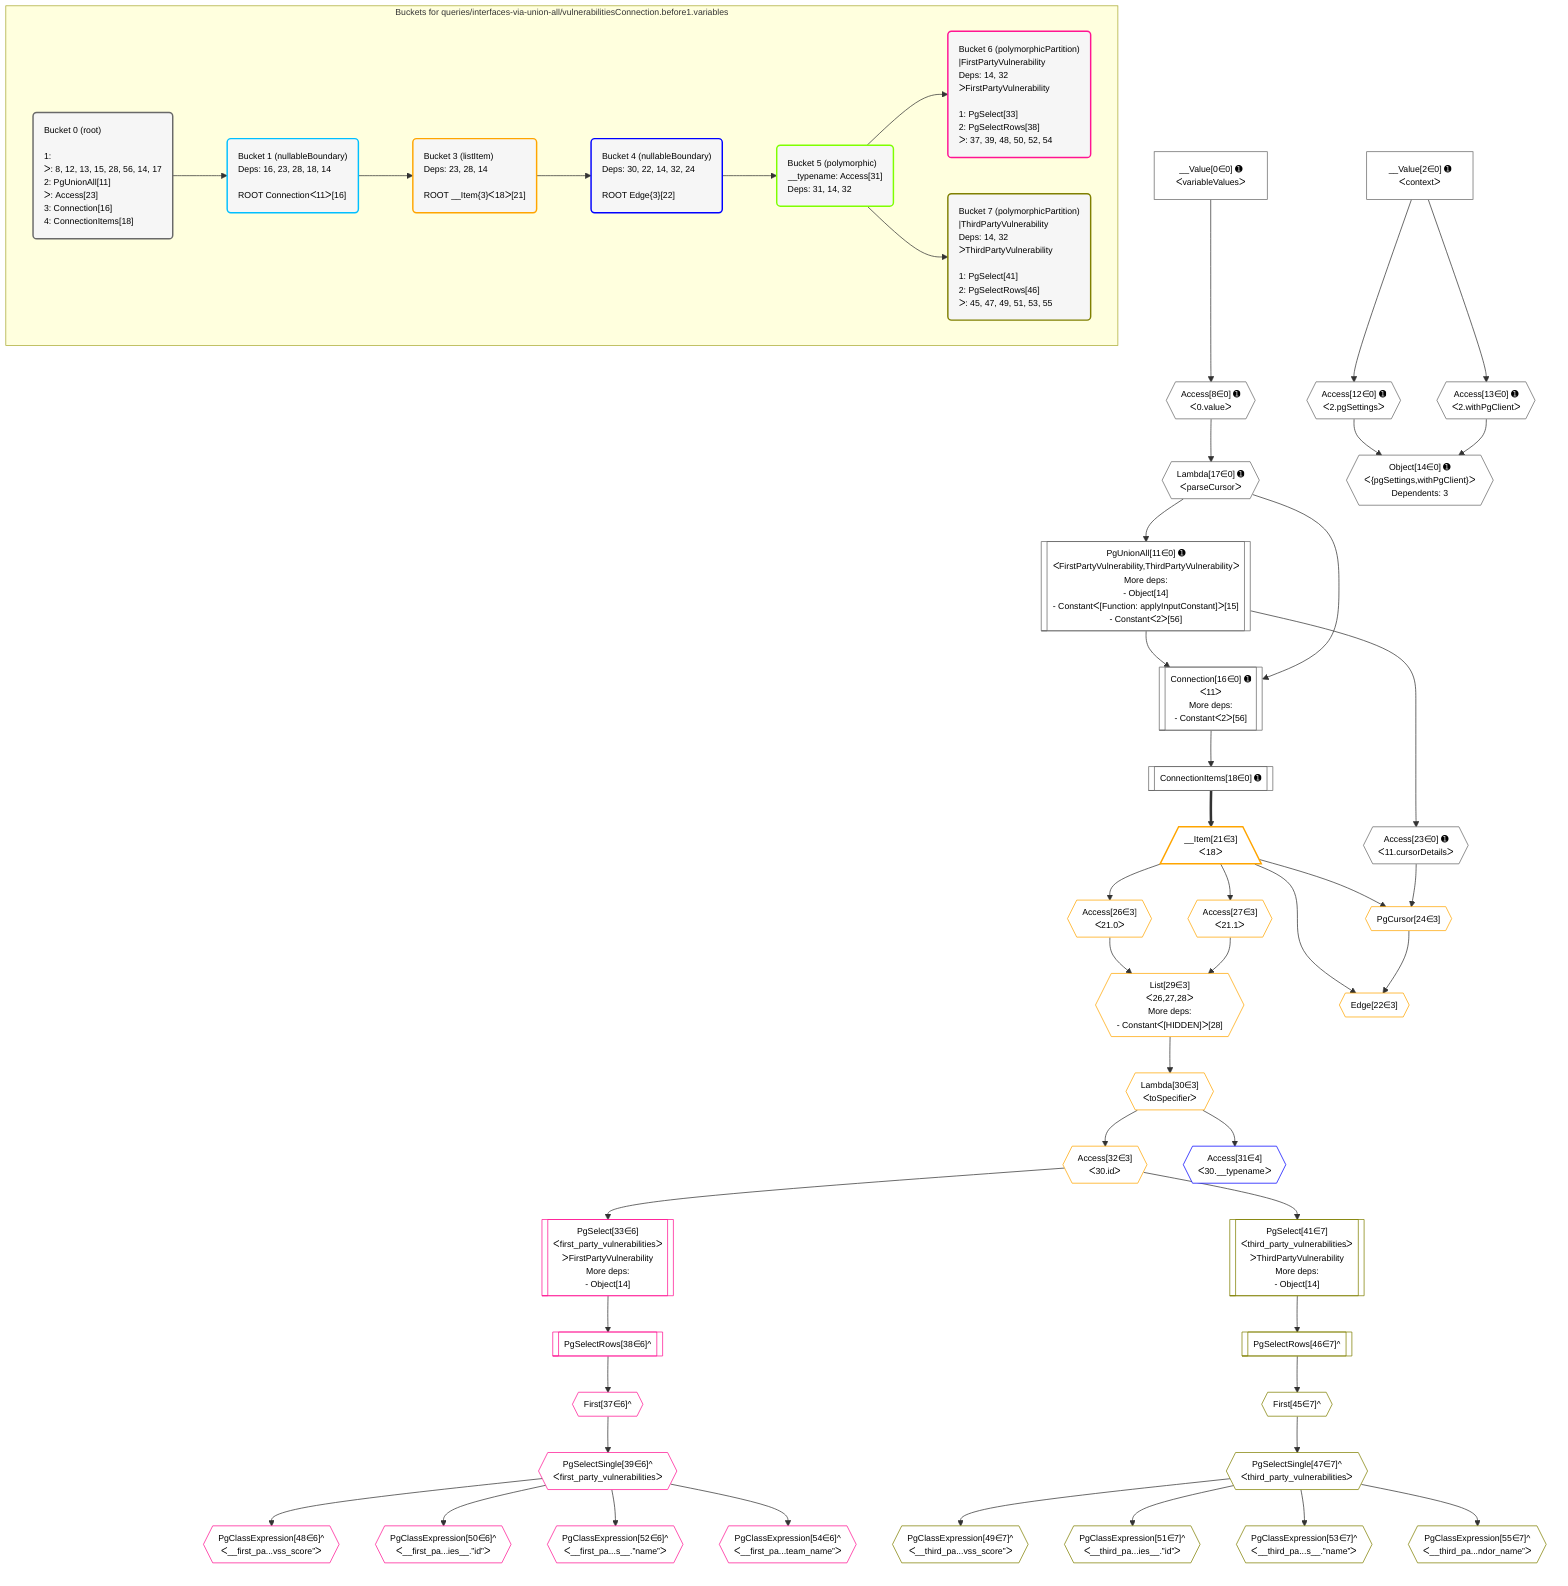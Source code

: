 %%{init: {'themeVariables': { 'fontSize': '12px'}}}%%
graph TD
    classDef path fill:#eee,stroke:#000,color:#000
    classDef plan fill:#fff,stroke-width:1px,color:#000
    classDef itemplan fill:#fff,stroke-width:2px,color:#000
    classDef unbatchedplan fill:#dff,stroke-width:1px,color:#000
    classDef sideeffectplan fill:#fcc,stroke-width:2px,color:#000
    classDef bucket fill:#f6f6f6,color:#000,stroke-width:2px,text-align:left

    subgraph "Buckets for queries/interfaces-via-union-all/vulnerabilitiesConnection.before1.variables"
    Bucket0("Bucket 0 (root)<br /><br />1: <br />ᐳ: 8, 12, 13, 15, 28, 56, 14, 17<br />2: PgUnionAll[11]<br />ᐳ: Access[23]<br />3: Connection[16]<br />4: ConnectionItems[18]"):::bucket
    Bucket1("Bucket 1 (nullableBoundary)<br />Deps: 16, 23, 28, 18, 14<br /><br />ROOT Connectionᐸ11ᐳ[16]"):::bucket
    Bucket3("Bucket 3 (listItem)<br />Deps: 23, 28, 14<br /><br />ROOT __Item{3}ᐸ18ᐳ[21]"):::bucket
    Bucket4("Bucket 4 (nullableBoundary)<br />Deps: 30, 22, 14, 32, 24<br /><br />ROOT Edge{3}[22]"):::bucket
    Bucket5("Bucket 5 (polymorphic)<br />__typename: Access[31]<br />Deps: 31, 14, 32"):::bucket
    Bucket6("Bucket 6 (polymorphicPartition)<br />|FirstPartyVulnerability<br />Deps: 14, 32<br />ᐳFirstPartyVulnerability<br /><br />1: PgSelect[33]<br />2: PgSelectRows[38]<br />ᐳ: 37, 39, 48, 50, 52, 54"):::bucket
    Bucket7("Bucket 7 (polymorphicPartition)<br />|ThirdPartyVulnerability<br />Deps: 14, 32<br />ᐳThirdPartyVulnerability<br /><br />1: PgSelect[41]<br />2: PgSelectRows[46]<br />ᐳ: 45, 47, 49, 51, 53, 55"):::bucket
    end
    Bucket0 --> Bucket1
    Bucket1 --> Bucket3
    Bucket3 --> Bucket4
    Bucket4 --> Bucket5
    Bucket5 --> Bucket6 & Bucket7

    %% plan dependencies
    PgUnionAll11[["PgUnionAll[11∈0] ➊<br />ᐸFirstPartyVulnerability,ThirdPartyVulnerabilityᐳ<br />More deps:<br />- Object[14]<br />- Constantᐸ[Function: applyInputConstant]ᐳ[15]<br />- Constantᐸ2ᐳ[56]"]]:::plan
    Lambda17{{"Lambda[17∈0] ➊<br />ᐸparseCursorᐳ"}}:::plan
    Lambda17 --> PgUnionAll11
    Connection16[["Connection[16∈0] ➊<br />ᐸ11ᐳ<br />More deps:<br />- Constantᐸ2ᐳ[56]"]]:::plan
    PgUnionAll11 & Lambda17 --> Connection16
    Object14{{"Object[14∈0] ➊<br />ᐸ{pgSettings,withPgClient}ᐳ<br />Dependents: 3"}}:::plan
    Access12{{"Access[12∈0] ➊<br />ᐸ2.pgSettingsᐳ"}}:::plan
    Access13{{"Access[13∈0] ➊<br />ᐸ2.withPgClientᐳ"}}:::plan
    Access12 & Access13 --> Object14
    Access8{{"Access[8∈0] ➊<br />ᐸ0.valueᐳ"}}:::plan
    __Value0["__Value[0∈0] ➊<br />ᐸvariableValuesᐳ"]:::plan
    __Value0 --> Access8
    __Value2["__Value[2∈0] ➊<br />ᐸcontextᐳ"]:::plan
    __Value2 --> Access12
    __Value2 --> Access13
    Access8 --> Lambda17
    ConnectionItems18[["ConnectionItems[18∈0] ➊"]]:::plan
    Connection16 --> ConnectionItems18
    Access23{{"Access[23∈0] ➊<br />ᐸ11.cursorDetailsᐳ"}}:::plan
    PgUnionAll11 --> Access23
    List29{{"List[29∈3]<br />ᐸ26,27,28ᐳ<br />More deps:<br />- Constantᐸ[HIDDEN]ᐳ[28]"}}:::plan
    Access26{{"Access[26∈3]<br />ᐸ21.0ᐳ"}}:::plan
    Access27{{"Access[27∈3]<br />ᐸ21.1ᐳ"}}:::plan
    Access26 & Access27 --> List29
    Edge22{{"Edge[22∈3]"}}:::plan
    __Item21[/"__Item[21∈3]<br />ᐸ18ᐳ"\]:::itemplan
    PgCursor24{{"PgCursor[24∈3]"}}:::plan
    __Item21 & PgCursor24 --> Edge22
    __Item21 & Access23 --> PgCursor24
    ConnectionItems18 ==> __Item21
    __Item21 --> Access26
    __Item21 --> Access27
    Lambda30{{"Lambda[30∈3]<br />ᐸtoSpecifierᐳ"}}:::plan
    List29 --> Lambda30
    Access32{{"Access[32∈3]<br />ᐸ30.idᐳ"}}:::plan
    Lambda30 --> Access32
    Access31{{"Access[31∈4]<br />ᐸ30.__typenameᐳ"}}:::plan
    Lambda30 --> Access31
    PgSelect33[["PgSelect[33∈6]<br />ᐸfirst_party_vulnerabilitiesᐳ<br />ᐳFirstPartyVulnerability<br />More deps:<br />- Object[14]"]]:::plan
    Access32 --> PgSelect33
    First37{{"First[37∈6]^"}}:::plan
    PgSelectRows38[["PgSelectRows[38∈6]^"]]:::plan
    PgSelectRows38 --> First37
    PgSelect33 --> PgSelectRows38
    PgSelectSingle39{{"PgSelectSingle[39∈6]^<br />ᐸfirst_party_vulnerabilitiesᐳ"}}:::plan
    First37 --> PgSelectSingle39
    PgClassExpression48{{"PgClassExpression[48∈6]^<br />ᐸ__first_pa...vss_score”ᐳ"}}:::plan
    PgSelectSingle39 --> PgClassExpression48
    PgClassExpression50{{"PgClassExpression[50∈6]^<br />ᐸ__first_pa...ies__.”id”ᐳ"}}:::plan
    PgSelectSingle39 --> PgClassExpression50
    PgClassExpression52{{"PgClassExpression[52∈6]^<br />ᐸ__first_pa...s__.”name”ᐳ"}}:::plan
    PgSelectSingle39 --> PgClassExpression52
    PgClassExpression54{{"PgClassExpression[54∈6]^<br />ᐸ__first_pa...team_name”ᐳ"}}:::plan
    PgSelectSingle39 --> PgClassExpression54
    PgSelect41[["PgSelect[41∈7]<br />ᐸthird_party_vulnerabilitiesᐳ<br />ᐳThirdPartyVulnerability<br />More deps:<br />- Object[14]"]]:::plan
    Access32 --> PgSelect41
    First45{{"First[45∈7]^"}}:::plan
    PgSelectRows46[["PgSelectRows[46∈7]^"]]:::plan
    PgSelectRows46 --> First45
    PgSelect41 --> PgSelectRows46
    PgSelectSingle47{{"PgSelectSingle[47∈7]^<br />ᐸthird_party_vulnerabilitiesᐳ"}}:::plan
    First45 --> PgSelectSingle47
    PgClassExpression49{{"PgClassExpression[49∈7]^<br />ᐸ__third_pa...vss_score”ᐳ"}}:::plan
    PgSelectSingle47 --> PgClassExpression49
    PgClassExpression51{{"PgClassExpression[51∈7]^<br />ᐸ__third_pa...ies__.”id”ᐳ"}}:::plan
    PgSelectSingle47 --> PgClassExpression51
    PgClassExpression53{{"PgClassExpression[53∈7]^<br />ᐸ__third_pa...s__.”name”ᐳ"}}:::plan
    PgSelectSingle47 --> PgClassExpression53
    PgClassExpression55{{"PgClassExpression[55∈7]^<br />ᐸ__third_pa...ndor_name”ᐳ"}}:::plan
    PgSelectSingle47 --> PgClassExpression55

    %% define steps
    classDef bucket0 stroke:#696969
    class Bucket0,__Value0,__Value2,Access8,PgUnionAll11,Access12,Access13,Object14,Connection16,Lambda17,ConnectionItems18,Access23 bucket0
    classDef bucket1 stroke:#00bfff
    class Bucket1 bucket1
    classDef bucket3 stroke:#ffa500
    class Bucket3,__Item21,Edge22,PgCursor24,Access26,Access27,List29,Lambda30,Access32 bucket3
    classDef bucket4 stroke:#0000ff
    class Bucket4,Access31 bucket4
    classDef bucket5 stroke:#7fff00
    class Bucket5 bucket5
    classDef bucket6 stroke:#ff1493
    class Bucket6,PgSelect33,First37,PgSelectRows38,PgSelectSingle39,PgClassExpression48,PgClassExpression50,PgClassExpression52,PgClassExpression54 bucket6
    classDef bucket7 stroke:#808000
    class Bucket7,PgSelect41,First45,PgSelectRows46,PgSelectSingle47,PgClassExpression49,PgClassExpression51,PgClassExpression53,PgClassExpression55 bucket7